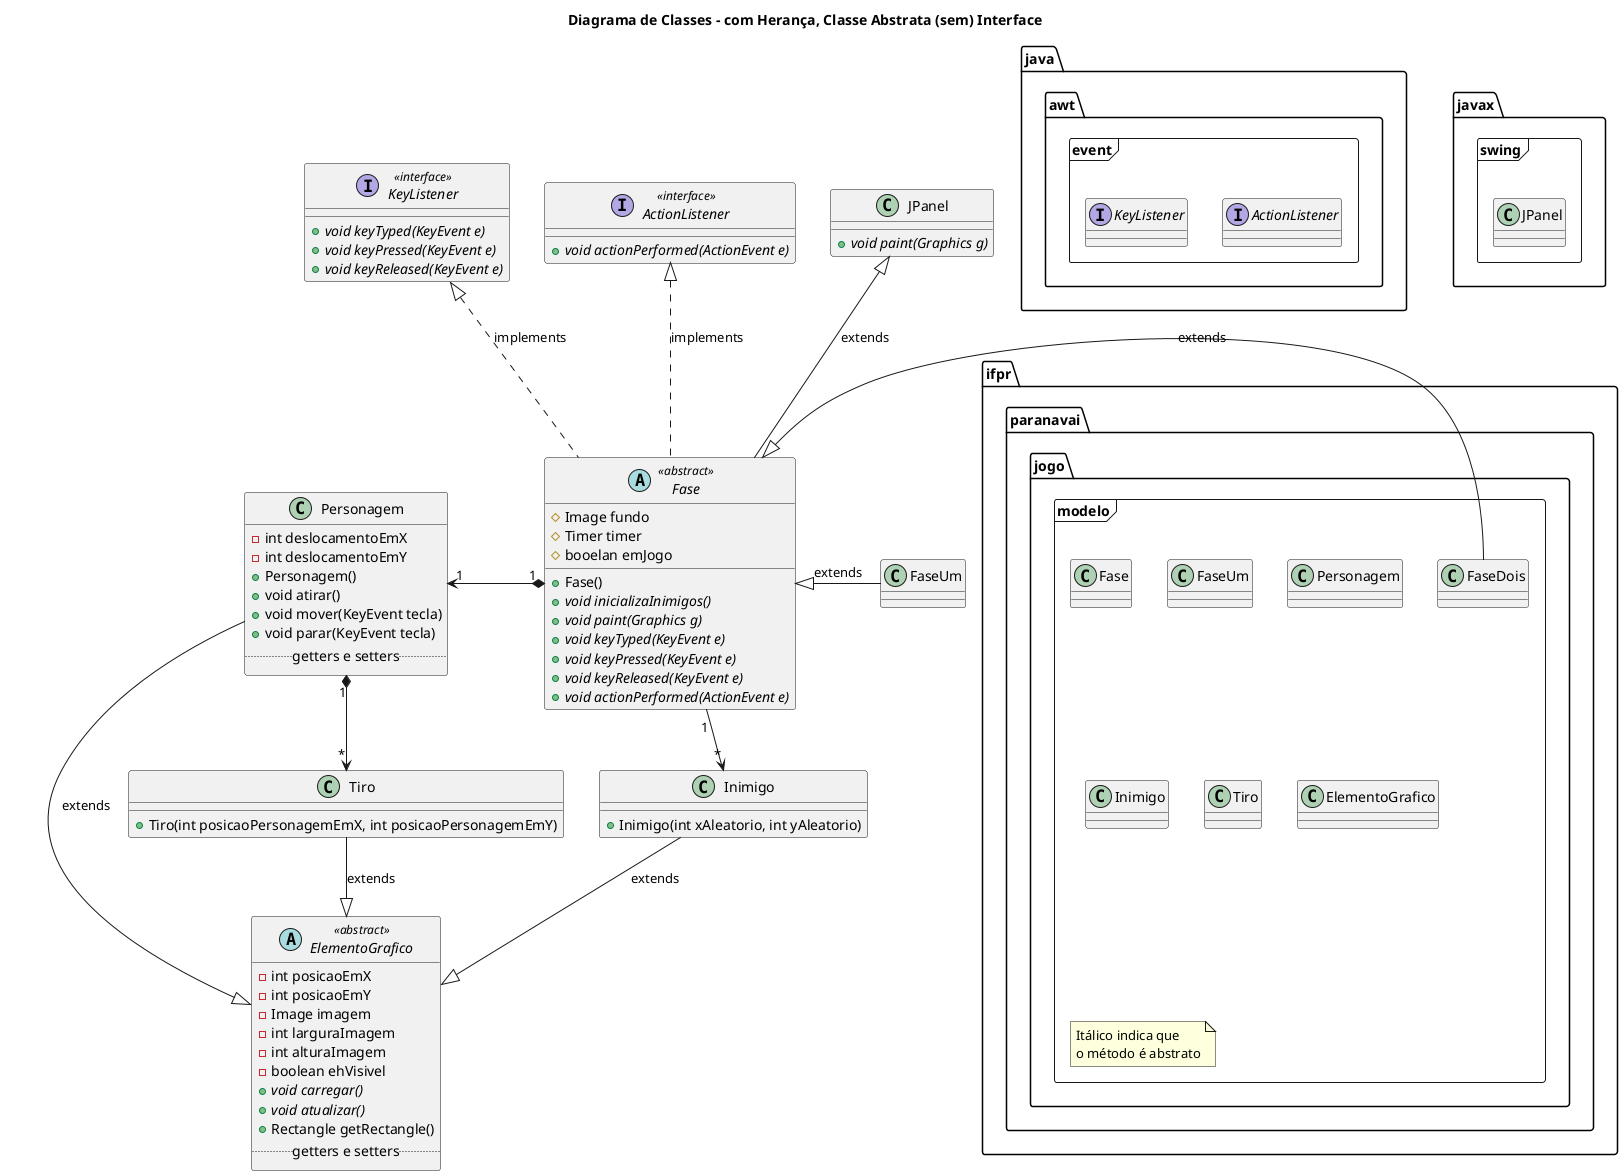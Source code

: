 @startuml

title Diagrama de Classes - com Herança, Classe Abstrata (sem) Interface

package ifpr.paranavai.jogo.modelo <<Frame>> {
    class Fase
    class FaseUm
    class FaseDois
    class Personagem
    class Inimigo
    class Tiro
    class ElementoGrafico
    note "Itálico indica que\no método é abstrato" as N1
}

package java.awt.event <<Frame>> {
    interface ActionListener
    interface KeyListener
}


package javax.swing <<Frame>> {
  class JPanel
}

abstract class ElementoGrafico <<abstract>> {
    -int posicaoEmX
    -int posicaoEmY
    -Image imagem
    -int larguraImagem
    -int alturaImagem 
    -boolean ehVisivel   
    +{abstract} void carregar()
    +{abstract} void atualizar()
    +Rectangle getRectangle()
    .. getters e setters ..
}

abstract class Fase <<abstract>>{
    #Image fundo
    #Timer timer
    #booelan emJogo
    +Fase()
    +{abstract} void inicializaInimigos()
    +{abstract} void paint(Graphics g)
    +{abstract} void keyTyped(KeyEvent e)
    +{abstract} void keyPressed(KeyEvent e)
    +{abstract} void keyReleased(KeyEvent e)
    +{abstract} void actionPerformed(ActionEvent e)
}

class Personagem{
    -int deslocamentoEmX
    -int deslocamentoEmY
    +Personagem()
    +void atirar()
    +void mover(KeyEvent tecla)
    +void parar(KeyEvent tecla)
    .. getters e setters ..
}

class Inimigo{
    +Inimigo(int xAleatorio, int yAleatorio)
}

class Tiro {
    +Tiro(int posicaoPersonagemEmX, int posicaoPersonagemEmY)
}

class FaseUm {    
    
}

class JPanel{
    +{abstract} void paint(Graphics g)
}
interface ActionListener <<interface>> {
    +{abstract} void actionPerformed(ActionEvent e)
}

interface KeyListener <<interface>> {
    +{abstract} void keyTyped(KeyEvent e)
    +{abstract} void keyPressed(KeyEvent e)
    +{abstract} void keyReleased(KeyEvent e)
}

Fase -up-|> JPanel: extends
Fase -up.|> ActionListener: implements
Fase -up.|> KeyListener: implements
FaseUm -left-|> Fase: extends
FaseDois -left-|> Fase: extends


Fase "1" *-left-> "1" Personagem
Inimigo "*" <-up- "1" Fase

Personagem "1" *--> "*" Tiro
Personagem --|> ElementoGrafico: extends

Tiro --|> ElementoGrafico: extends

Inimigo --|> ElementoGrafico: extends
@enduml